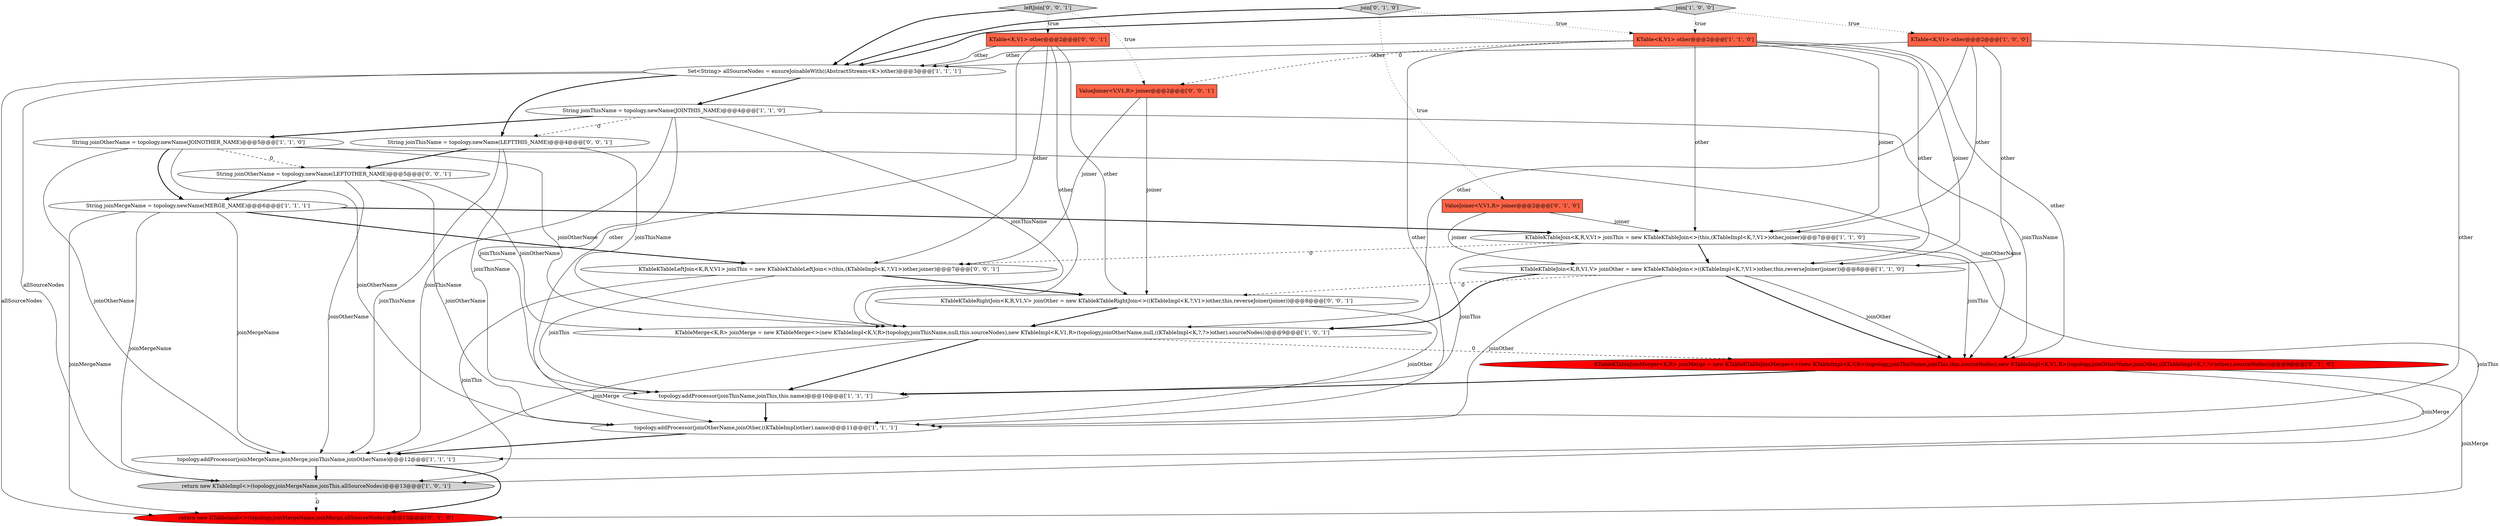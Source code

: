 digraph {
22 [style = filled, label = "ValueJoiner<V,V1,R> joiner@@@2@@@['0', '0', '1']", fillcolor = tomato, shape = box image = "AAA0AAABBB3BBB"];
5 [style = filled, label = "String joinMergeName = topology.newName(MERGE_NAME)@@@6@@@['1', '1', '1']", fillcolor = white, shape = ellipse image = "AAA0AAABBB1BBB"];
15 [style = filled, label = "join['0', '1', '0']", fillcolor = lightgray, shape = diamond image = "AAA0AAABBB2BBB"];
1 [style = filled, label = "topology.addProcessor(joinThisName,joinThis,this.name)@@@10@@@['1', '1', '1']", fillcolor = white, shape = ellipse image = "AAA0AAABBB1BBB"];
24 [style = filled, label = "KTableKTableLeftJoin<K,R,V,V1> joinThis = new KTableKTableLeftJoin<>(this,(KTableImpl<K,?,V1>)other,joiner)@@@7@@@['0', '0', '1']", fillcolor = white, shape = ellipse image = "AAA0AAABBB3BBB"];
0 [style = filled, label = "String joinThisName = topology.newName(JOINTHIS_NAME)@@@4@@@['1', '1', '0']", fillcolor = white, shape = ellipse image = "AAA0AAABBB1BBB"];
18 [style = filled, label = "leftJoin['0', '0', '1']", fillcolor = lightgray, shape = diamond image = "AAA0AAABBB3BBB"];
9 [style = filled, label = "topology.addProcessor(joinMergeName,joinMerge,joinThisName,joinOtherName)@@@12@@@['1', '1', '1']", fillcolor = white, shape = ellipse image = "AAA0AAABBB1BBB"];
7 [style = filled, label = "topology.addProcessor(joinOtherName,joinOther,((KTableImpl)other).name)@@@11@@@['1', '1', '1']", fillcolor = white, shape = ellipse image = "AAA0AAABBB1BBB"];
19 [style = filled, label = "KTableKTableRightJoin<K,R,V1,V> joinOther = new KTableKTableRightJoin<>((KTableImpl<K,?,V1>)other,this,reverseJoiner(joiner))@@@8@@@['0', '0', '1']", fillcolor = white, shape = ellipse image = "AAA0AAABBB3BBB"];
6 [style = filled, label = "KTableKTableJoin<K,R,V1,V> joinOther = new KTableKTableJoin<>((KTableImpl<K,?,V1>)other,this,reverseJoiner(joiner))@@@8@@@['1', '1', '0']", fillcolor = white, shape = ellipse image = "AAA0AAABBB1BBB"];
2 [style = filled, label = "Set<String> allSourceNodes = ensureJoinableWith((AbstractStream<K>)other)@@@3@@@['1', '1', '1']", fillcolor = white, shape = ellipse image = "AAA0AAABBB1BBB"];
3 [style = filled, label = "KTableKTableJoin<K,R,V,V1> joinThis = new KTableKTableJoin<>(this,(KTableImpl<K,?,V1>)other,joiner)@@@7@@@['1', '1', '0']", fillcolor = white, shape = ellipse image = "AAA0AAABBB1BBB"];
4 [style = filled, label = "KTableMerge<K,R> joinMerge = new KTableMerge<>(new KTableImpl<K,V,R>(topology,joinThisName,null,this.sourceNodes),new KTableImpl<K,V1,R>(topology,joinOtherName,null,((KTableImpl<K,?,?>)other).sourceNodes))@@@9@@@['1', '0', '1']", fillcolor = white, shape = ellipse image = "AAA0AAABBB1BBB"];
23 [style = filled, label = "String joinThisName = topology.newName(LEFTTHIS_NAME)@@@4@@@['0', '0', '1']", fillcolor = white, shape = ellipse image = "AAA0AAABBB3BBB"];
13 [style = filled, label = "KTable<K,V1> other@@@2@@@['1', '1', '0']", fillcolor = tomato, shape = box image = "AAA0AAABBB1BBB"];
12 [style = filled, label = "return new KTableImpl<>(topology,joinMergeName,joinThis,allSourceNodes)@@@13@@@['1', '0', '1']", fillcolor = lightgray, shape = ellipse image = "AAA0AAABBB1BBB"];
10 [style = filled, label = "String joinOtherName = topology.newName(JOINOTHER_NAME)@@@5@@@['1', '1', '0']", fillcolor = white, shape = ellipse image = "AAA0AAABBB1BBB"];
16 [style = filled, label = "return new KTableImpl<>(topology,joinMergeName,joinMerge,allSourceNodes)@@@13@@@['0', '1', '0']", fillcolor = red, shape = ellipse image = "AAA1AAABBB2BBB"];
14 [style = filled, label = "ValueJoiner<V,V1,R> joiner@@@2@@@['0', '1', '0']", fillcolor = tomato, shape = box image = "AAA0AAABBB2BBB"];
20 [style = filled, label = "KTable<K,V1> other@@@2@@@['0', '0', '1']", fillcolor = tomato, shape = box image = "AAA0AAABBB3BBB"];
8 [style = filled, label = "KTable<K,V1> other@@@2@@@['1', '0', '0']", fillcolor = tomato, shape = box image = "AAA0AAABBB1BBB"];
17 [style = filled, label = "KTableKTableJoinMerger<K,R> joinMerge = new KTableKTableJoinMerger<>(new KTableImpl<K,V,R>(topology,joinThisName,joinThis,this.sourceNodes),new KTableImpl<K,V1,R>(topology,joinOtherName,joinOther,((KTableImpl<K,?,?>)other).sourceNodes))@@@9@@@['0', '1', '0']", fillcolor = red, shape = ellipse image = "AAA1AAABBB2BBB"];
21 [style = filled, label = "String joinOtherName = topology.newName(LEFTOTHER_NAME)@@@5@@@['0', '0', '1']", fillcolor = white, shape = ellipse image = "AAA0AAABBB3BBB"];
11 [style = filled, label = "join['1', '0', '0']", fillcolor = lightgray, shape = diamond image = "AAA0AAABBB1BBB"];
5->3 [style = bold, label=""];
13->3 [style = solid, label="other"];
22->19 [style = solid, label="joiner"];
4->9 [style = solid, label="joinMerge"];
6->17 [style = solid, label="joinOther"];
18->20 [style = dotted, label="true"];
9->16 [style = bold, label=""];
17->9 [style = solid, label="joinMerge"];
7->9 [style = bold, label=""];
2->23 [style = bold, label=""];
0->1 [style = solid, label="joinThisName"];
11->8 [style = dotted, label="true"];
3->17 [style = solid, label="joinThis"];
0->9 [style = solid, label="joinThisName"];
8->4 [style = solid, label="other"];
3->12 [style = solid, label="joinThis"];
8->3 [style = solid, label="other"];
24->19 [style = bold, label=""];
5->16 [style = solid, label="joinMergeName"];
4->17 [style = dashed, label="0"];
0->23 [style = dashed, label="0"];
21->4 [style = solid, label="joinOtherName"];
3->24 [style = dashed, label="0"];
20->7 [style = solid, label="other"];
21->9 [style = solid, label="joinOtherName"];
11->13 [style = dotted, label="true"];
15->14 [style = dotted, label="true"];
23->4 [style = solid, label="joinThisName"];
15->13 [style = dotted, label="true"];
2->16 [style = solid, label="allSourceNodes"];
6->4 [style = bold, label=""];
13->6 [style = solid, label="other"];
6->19 [style = dashed, label="0"];
13->3 [style = solid, label="joiner"];
14->3 [style = solid, label="joiner"];
8->6 [style = solid, label="other"];
22->24 [style = solid, label="joiner"];
6->17 [style = bold, label=""];
17->16 [style = solid, label="joinMerge"];
21->7 [style = solid, label="joinOtherName"];
17->1 [style = bold, label=""];
10->17 [style = solid, label="joinOtherName"];
0->17 [style = solid, label="joinThisName"];
10->7 [style = solid, label="joinOtherName"];
6->7 [style = solid, label="joinOther"];
8->7 [style = solid, label="other"];
3->6 [style = bold, label=""];
1->7 [style = bold, label=""];
13->6 [style = solid, label="joiner"];
8->2 [style = solid, label="other"];
21->5 [style = bold, label=""];
2->0 [style = bold, label=""];
2->12 [style = solid, label="allSourceNodes"];
10->5 [style = bold, label=""];
14->6 [style = solid, label="joiner"];
5->24 [style = bold, label=""];
5->9 [style = solid, label="joinMergeName"];
24->1 [style = solid, label="joinThis"];
19->7 [style = solid, label="joinOther"];
4->1 [style = bold, label=""];
9->12 [style = bold, label=""];
23->9 [style = solid, label="joinThisName"];
20->24 [style = solid, label="other"];
20->4 [style = solid, label="other"];
5->12 [style = solid, label="joinMergeName"];
18->22 [style = dotted, label="true"];
24->12 [style = solid, label="joinThis"];
20->19 [style = solid, label="other"];
15->2 [style = bold, label=""];
10->21 [style = dashed, label="0"];
12->16 [style = dashed, label="0"];
0->4 [style = solid, label="joinThisName"];
18->2 [style = bold, label=""];
11->2 [style = bold, label=""];
13->17 [style = solid, label="other"];
13->2 [style = solid, label="other"];
10->4 [style = solid, label="joinOtherName"];
0->10 [style = bold, label=""];
23->21 [style = bold, label=""];
10->9 [style = solid, label="joinOtherName"];
3->1 [style = solid, label="joinThis"];
19->4 [style = bold, label=""];
13->7 [style = solid, label="other"];
13->22 [style = dashed, label="0"];
20->2 [style = solid, label="other"];
23->1 [style = solid, label="joinThisName"];
}
